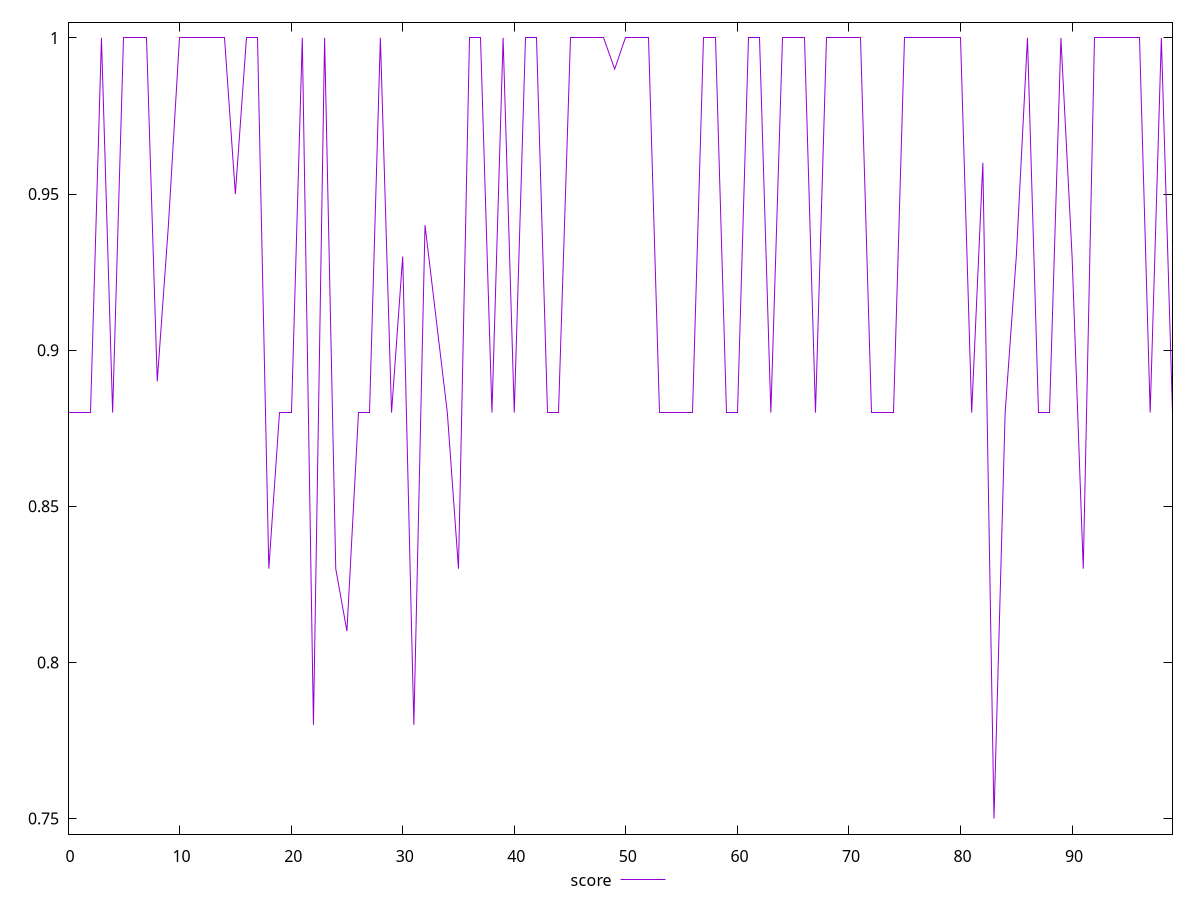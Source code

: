 reset

$score <<EOF
0 0.88
1 0.88
2 0.88
3 1
4 0.88
5 1
6 1
7 1
8 0.89
9 0.94
10 1
11 1
12 1
13 1
14 1
15 0.95
16 1
17 1
18 0.83
19 0.88
20 0.88
21 1
22 0.78
23 1
24 0.83
25 0.81
26 0.88
27 0.88
28 1
29 0.88
30 0.93
31 0.78
32 0.94
33 0.91
34 0.88
35 0.83
36 1
37 1
38 0.88
39 1
40 0.88
41 1
42 1
43 0.88
44 0.88
45 1
46 1
47 1
48 1
49 0.99
50 1
51 1
52 1
53 0.88
54 0.88
55 0.88
56 0.88
57 1
58 1
59 0.88
60 0.88
61 1
62 1
63 0.88
64 1
65 1
66 1
67 0.88
68 1
69 1
70 1
71 1
72 0.88
73 0.88
74 0.88
75 1
76 1
77 1
78 1
79 1
80 1
81 0.88
82 0.96
83 0.75
84 0.88
85 0.93
86 1
87 0.88
88 0.88
89 1
90 0.93
91 0.83
92 1
93 1
94 1
95 1
96 1
97 0.88
98 1
99 0.88
EOF

set key outside below
set xrange [0:99]
set yrange [0.745:1.005]
set trange [0.745:1.005]
set terminal svg size 640, 500 enhanced background rgb 'white'
set output "reprap/unminified-css/samples/pages+cached/score/values.svg"

plot $score title "score" with line

reset
